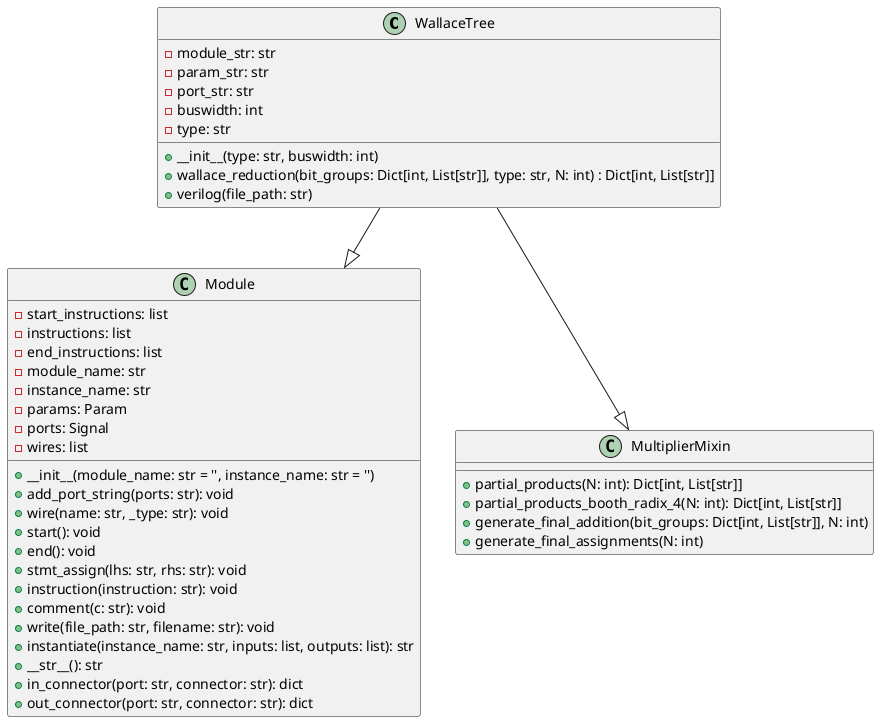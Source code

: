 @startuml WallaceTree

class WallaceTree {
  - module_str: str
  - param_str: str
  - port_str: str
  - buswidth: int
  - type: str
  + __init__(type: str, buswidth: int)
  + wallace_reduction(bit_groups: Dict[int, List[str]], type: str, N: int) : Dict[int, List[str]]
  + verilog(file_path: str)
}

class Module {
  - start_instructions: list
  - instructions: list
  - end_instructions: list
  - module_name: str
  - instance_name: str
  - params: Param
  - ports: Signal
  - wires: list

  + __init__(module_name: str = '', instance_name: str = '')
  + add_port_string(ports: str): void
  + wire(name: str, _type: str): void
  + start(): void
  + end(): void
  + stmt_assign(lhs: str, rhs: str): void
  + instruction(instruction: str): void
  + comment(c: str): void
  + write(file_path: str, filename: str): void
  + instantiate(instance_name: str, inputs: list, outputs: list): str
  + __str__(): str
  + in_connector(port: str, connector: str): dict
  + out_connector(port: str, connector: str): dict
}

class MultiplierMixin {
  + partial_products(N: int): Dict[int, List[str]]
  + partial_products_booth_radix_4(N: int): Dict[int, List[str]]
  + generate_final_addition(bit_groups: Dict[int, List[str]], N: int)
  + generate_final_assignments(N: int)
}

WallaceTree --|> Module
WallaceTree --|> MultiplierMixin

@enduml
